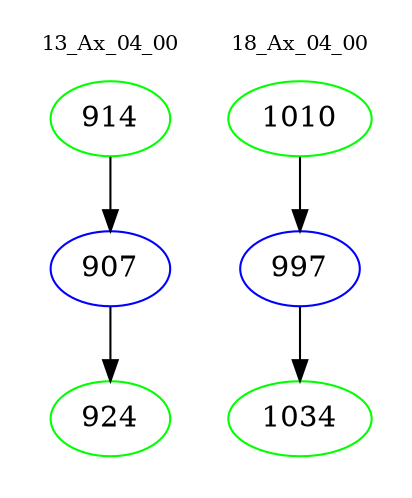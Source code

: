 digraph{
subgraph cluster_0 {
color = white
label = "13_Ax_04_00";
fontsize=10;
T0_914 [label="914", color="green"]
T0_914 -> T0_907 [color="black"]
T0_907 [label="907", color="blue"]
T0_907 -> T0_924 [color="black"]
T0_924 [label="924", color="green"]
}
subgraph cluster_1 {
color = white
label = "18_Ax_04_00";
fontsize=10;
T1_1010 [label="1010", color="green"]
T1_1010 -> T1_997 [color="black"]
T1_997 [label="997", color="blue"]
T1_997 -> T1_1034 [color="black"]
T1_1034 [label="1034", color="green"]
}
}
